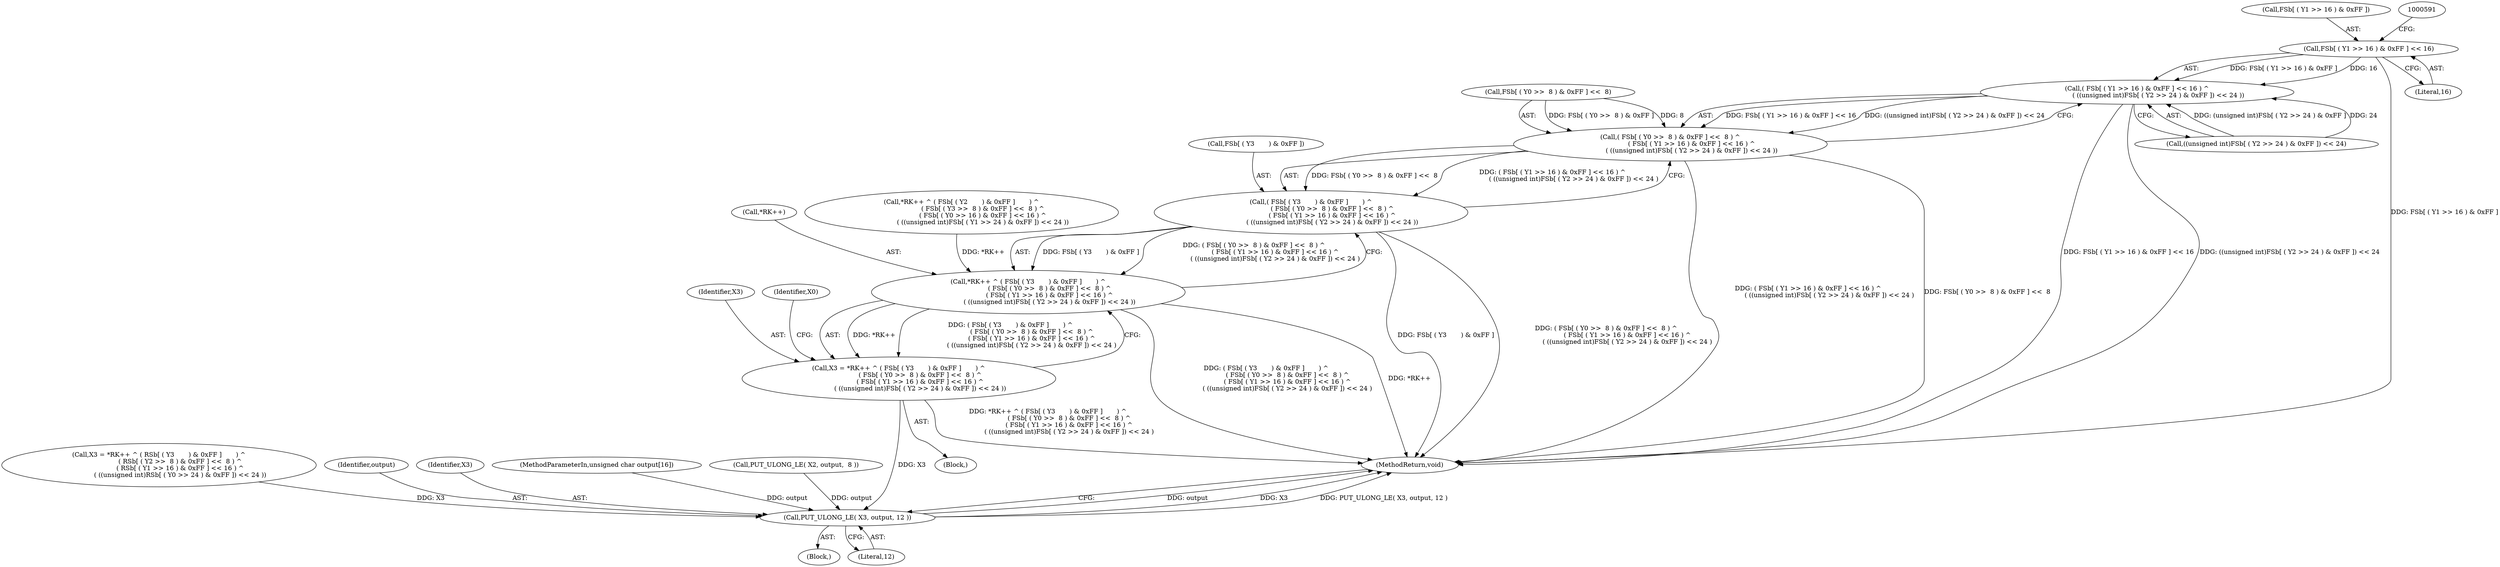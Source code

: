 digraph "0_ghostscript_8e9ce5016db968b40e4ec255a3005f2786cce45f@array" {
"1000580" [label="(Call,FSb[ ( Y1 >> 16 ) & 0xFF ] << 16)"];
"1000579" [label="(Call,( FSb[ ( Y1 >> 16 ) & 0xFF ] << 16 ) ^\n                     ( ((unsigned int)FSb[ ( Y2 >> 24 ) & 0xFF ]) << 24 ))"];
"1000569" [label="(Call,( FSb[ ( Y0 >>  8 ) & 0xFF ] <<  8 ) ^\n                     ( FSb[ ( Y1 >> 16 ) & 0xFF ] << 16 ) ^\n                     ( ((unsigned int)FSb[ ( Y2 >> 24 ) & 0xFF ]) << 24 ))"];
"1000562" [label="(Call,( FSb[ ( Y3       ) & 0xFF ]       ) ^\n                     ( FSb[ ( Y0 >>  8 ) & 0xFF ] <<  8 ) ^\n                     ( FSb[ ( Y1 >> 16 ) & 0xFF ] << 16 ) ^\n                     ( ((unsigned int)FSb[ ( Y2 >> 24 ) & 0xFF ]) << 24 ))"];
"1000558" [label="(Call,*RK++ ^ ( FSb[ ( Y3       ) & 0xFF ]       ) ^\n                     ( FSb[ ( Y0 >>  8 ) & 0xFF ] <<  8 ) ^\n                     ( FSb[ ( Y1 >> 16 ) & 0xFF ] << 16 ) ^\n                     ( ((unsigned int)FSb[ ( Y2 >> 24 ) & 0xFF ]) << 24 ))"];
"1000556" [label="(Call,X3 = *RK++ ^ ( FSb[ ( Y3       ) & 0xFF ]       ) ^\n                     ( FSb[ ( Y0 >>  8 ) & 0xFF ] <<  8 ) ^\n                     ( FSb[ ( Y1 >> 16 ) & 0xFF ] << 16 ) ^\n                     ( ((unsigned int)FSb[ ( Y2 >> 24 ) & 0xFF ]) << 24 ))"];
"1000612" [label="(Call,PUT_ULONG_LE( X3, output, 12 ))"];
"1000335" [label="(Call,X3 = *RK++ ^ ( RSb[ ( Y3       ) & 0xFF ]       ) ^\n                     ( RSb[ ( Y2 >>  8 ) & 0xFF ] <<  8 ) ^\n                     ( RSb[ ( Y1 >> 16 ) & 0xFF ] << 16 ) ^\n                     ( ((unsigned int)RSb[ ( Y0 >> 24 ) & 0xFF ]) << 24 ))"];
"1000556" [label="(Call,X3 = *RK++ ^ ( FSb[ ( Y3       ) & 0xFF ]       ) ^\n                     ( FSb[ ( Y0 >>  8 ) & 0xFF ] <<  8 ) ^\n                     ( FSb[ ( Y1 >> 16 ) & 0xFF ] << 16 ) ^\n                     ( ((unsigned int)FSb[ ( Y2 >> 24 ) & 0xFF ]) << 24 ))"];
"1000581" [label="(Call,FSb[ ( Y1 >> 16 ) & 0xFF ])"];
"1000612" [label="(Call,PUT_ULONG_LE( X3, output, 12 ))"];
"1000559" [label="(Call,*RK++)"];
"1000614" [label="(Identifier,output)"];
"1000514" [label="(Call,*RK++ ^ ( FSb[ ( Y2       ) & 0xFF ]       ) ^\n                     ( FSb[ ( Y3 >>  8 ) & 0xFF ] <<  8 ) ^\n                     ( FSb[ ( Y0 >> 16 ) & 0xFF ] << 16 ) ^\n                     ( ((unsigned int)FSb[ ( Y1 >> 24 ) & 0xFF ]) << 24 ))"];
"1000562" [label="(Call,( FSb[ ( Y3       ) & 0xFF ]       ) ^\n                     ( FSb[ ( Y0 >>  8 ) & 0xFF ] <<  8 ) ^\n                     ( FSb[ ( Y1 >> 16 ) & 0xFF ] << 16 ) ^\n                     ( ((unsigned int)FSb[ ( Y2 >> 24 ) & 0xFF ]) << 24 ))"];
"1000558" [label="(Call,*RK++ ^ ( FSb[ ( Y3       ) & 0xFF ]       ) ^\n                     ( FSb[ ( Y0 >>  8 ) & 0xFF ] <<  8 ) ^\n                     ( FSb[ ( Y1 >> 16 ) & 0xFF ] << 16 ) ^\n                     ( ((unsigned int)FSb[ ( Y2 >> 24 ) & 0xFF ]) << 24 ))"];
"1000557" [label="(Identifier,X3)"];
"1000601" [label="(Identifier,X0)"];
"1000580" [label="(Call,FSb[ ( Y1 >> 16 ) & 0xFF ] << 16)"];
"1000616" [label="(MethodReturn,void)"];
"1000106" [label="(Block,)"];
"1000615" [label="(Literal,12)"];
"1000579" [label="(Call,( FSb[ ( Y1 >> 16 ) & 0xFF ] << 16 ) ^\n                     ( ((unsigned int)FSb[ ( Y2 >> 24 ) & 0xFF ]) << 24 ))"];
"1000588" [label="(Literal,16)"];
"1000563" [label="(Call,FSb[ ( Y3       ) & 0xFF ])"];
"1000613" [label="(Identifier,X3)"];
"1000570" [label="(Call,FSb[ ( Y0 >>  8 ) & 0xFF ] <<  8)"];
"1000380" [label="(Block,)"];
"1000569" [label="(Call,( FSb[ ( Y0 >>  8 ) & 0xFF ] <<  8 ) ^\n                     ( FSb[ ( Y1 >> 16 ) & 0xFF ] << 16 ) ^\n                     ( ((unsigned int)FSb[ ( Y2 >> 24 ) & 0xFF ]) << 24 ))"];
"1000589" [label="(Call,((unsigned int)FSb[ ( Y2 >> 24 ) & 0xFF ]) << 24)"];
"1000105" [label="(MethodParameterIn,unsigned char output[16])"];
"1000608" [label="(Call,PUT_ULONG_LE( X2, output,  8 ))"];
"1000580" -> "1000579"  [label="AST: "];
"1000580" -> "1000588"  [label="CFG: "];
"1000581" -> "1000580"  [label="AST: "];
"1000588" -> "1000580"  [label="AST: "];
"1000591" -> "1000580"  [label="CFG: "];
"1000580" -> "1000616"  [label="DDG: FSb[ ( Y1 >> 16 ) & 0xFF ]"];
"1000580" -> "1000579"  [label="DDG: FSb[ ( Y1 >> 16 ) & 0xFF ]"];
"1000580" -> "1000579"  [label="DDG: 16"];
"1000579" -> "1000569"  [label="AST: "];
"1000579" -> "1000589"  [label="CFG: "];
"1000589" -> "1000579"  [label="AST: "];
"1000569" -> "1000579"  [label="CFG: "];
"1000579" -> "1000616"  [label="DDG: FSb[ ( Y1 >> 16 ) & 0xFF ] << 16"];
"1000579" -> "1000616"  [label="DDG: ((unsigned int)FSb[ ( Y2 >> 24 ) & 0xFF ]) << 24"];
"1000579" -> "1000569"  [label="DDG: FSb[ ( Y1 >> 16 ) & 0xFF ] << 16"];
"1000579" -> "1000569"  [label="DDG: ((unsigned int)FSb[ ( Y2 >> 24 ) & 0xFF ]) << 24"];
"1000589" -> "1000579"  [label="DDG: (unsigned int)FSb[ ( Y2 >> 24 ) & 0xFF ]"];
"1000589" -> "1000579"  [label="DDG: 24"];
"1000569" -> "1000562"  [label="AST: "];
"1000570" -> "1000569"  [label="AST: "];
"1000562" -> "1000569"  [label="CFG: "];
"1000569" -> "1000616"  [label="DDG: ( FSb[ ( Y1 >> 16 ) & 0xFF ] << 16 ) ^\n                     ( ((unsigned int)FSb[ ( Y2 >> 24 ) & 0xFF ]) << 24 )"];
"1000569" -> "1000616"  [label="DDG: FSb[ ( Y0 >>  8 ) & 0xFF ] <<  8"];
"1000569" -> "1000562"  [label="DDG: FSb[ ( Y0 >>  8 ) & 0xFF ] <<  8"];
"1000569" -> "1000562"  [label="DDG: ( FSb[ ( Y1 >> 16 ) & 0xFF ] << 16 ) ^\n                     ( ((unsigned int)FSb[ ( Y2 >> 24 ) & 0xFF ]) << 24 )"];
"1000570" -> "1000569"  [label="DDG: FSb[ ( Y0 >>  8 ) & 0xFF ]"];
"1000570" -> "1000569"  [label="DDG: 8"];
"1000562" -> "1000558"  [label="AST: "];
"1000563" -> "1000562"  [label="AST: "];
"1000558" -> "1000562"  [label="CFG: "];
"1000562" -> "1000616"  [label="DDG: FSb[ ( Y3       ) & 0xFF ]"];
"1000562" -> "1000616"  [label="DDG: ( FSb[ ( Y0 >>  8 ) & 0xFF ] <<  8 ) ^\n                     ( FSb[ ( Y1 >> 16 ) & 0xFF ] << 16 ) ^\n                     ( ((unsigned int)FSb[ ( Y2 >> 24 ) & 0xFF ]) << 24 )"];
"1000562" -> "1000558"  [label="DDG: FSb[ ( Y3       ) & 0xFF ]"];
"1000562" -> "1000558"  [label="DDG: ( FSb[ ( Y0 >>  8 ) & 0xFF ] <<  8 ) ^\n                     ( FSb[ ( Y1 >> 16 ) & 0xFF ] << 16 ) ^\n                     ( ((unsigned int)FSb[ ( Y2 >> 24 ) & 0xFF ]) << 24 )"];
"1000558" -> "1000556"  [label="AST: "];
"1000559" -> "1000558"  [label="AST: "];
"1000556" -> "1000558"  [label="CFG: "];
"1000558" -> "1000616"  [label="DDG: ( FSb[ ( Y3       ) & 0xFF ]       ) ^\n                     ( FSb[ ( Y0 >>  8 ) & 0xFF ] <<  8 ) ^\n                     ( FSb[ ( Y1 >> 16 ) & 0xFF ] << 16 ) ^\n                     ( ((unsigned int)FSb[ ( Y2 >> 24 ) & 0xFF ]) << 24 )"];
"1000558" -> "1000616"  [label="DDG: *RK++"];
"1000558" -> "1000556"  [label="DDG: *RK++"];
"1000558" -> "1000556"  [label="DDG: ( FSb[ ( Y3       ) & 0xFF ]       ) ^\n                     ( FSb[ ( Y0 >>  8 ) & 0xFF ] <<  8 ) ^\n                     ( FSb[ ( Y1 >> 16 ) & 0xFF ] << 16 ) ^\n                     ( ((unsigned int)FSb[ ( Y2 >> 24 ) & 0xFF ]) << 24 )"];
"1000514" -> "1000558"  [label="DDG: *RK++"];
"1000556" -> "1000380"  [label="AST: "];
"1000557" -> "1000556"  [label="AST: "];
"1000601" -> "1000556"  [label="CFG: "];
"1000556" -> "1000616"  [label="DDG: *RK++ ^ ( FSb[ ( Y3       ) & 0xFF ]       ) ^\n                     ( FSb[ ( Y0 >>  8 ) & 0xFF ] <<  8 ) ^\n                     ( FSb[ ( Y1 >> 16 ) & 0xFF ] << 16 ) ^\n                     ( ((unsigned int)FSb[ ( Y2 >> 24 ) & 0xFF ]) << 24 )"];
"1000556" -> "1000612"  [label="DDG: X3"];
"1000612" -> "1000106"  [label="AST: "];
"1000612" -> "1000615"  [label="CFG: "];
"1000613" -> "1000612"  [label="AST: "];
"1000614" -> "1000612"  [label="AST: "];
"1000615" -> "1000612"  [label="AST: "];
"1000616" -> "1000612"  [label="CFG: "];
"1000612" -> "1000616"  [label="DDG: output"];
"1000612" -> "1000616"  [label="DDG: X3"];
"1000612" -> "1000616"  [label="DDG: PUT_ULONG_LE( X3, output, 12 )"];
"1000335" -> "1000612"  [label="DDG: X3"];
"1000608" -> "1000612"  [label="DDG: output"];
"1000105" -> "1000612"  [label="DDG: output"];
}
